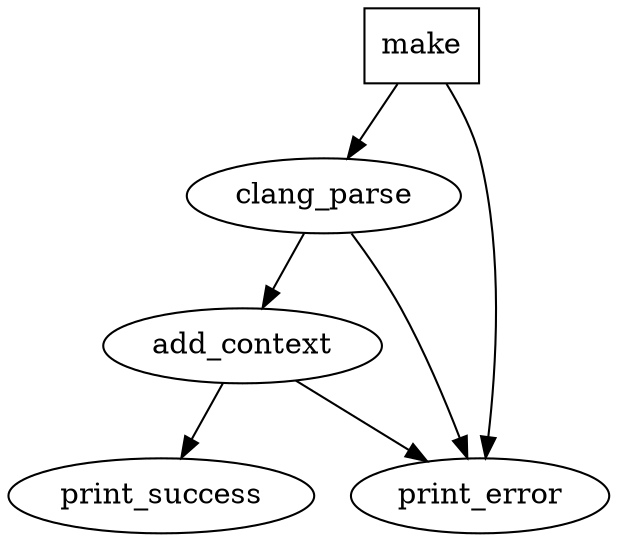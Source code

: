 digraph {
    make[shape=rectangle,data="{\"input\":{\"target\" : \"demo\"}}"];
    
    make->clang_parse;
    make->print_error;

    clang_parse->add_context;
    clang_parse->print_error;

    add_context->print_success;
    add_context->print_error;
}
